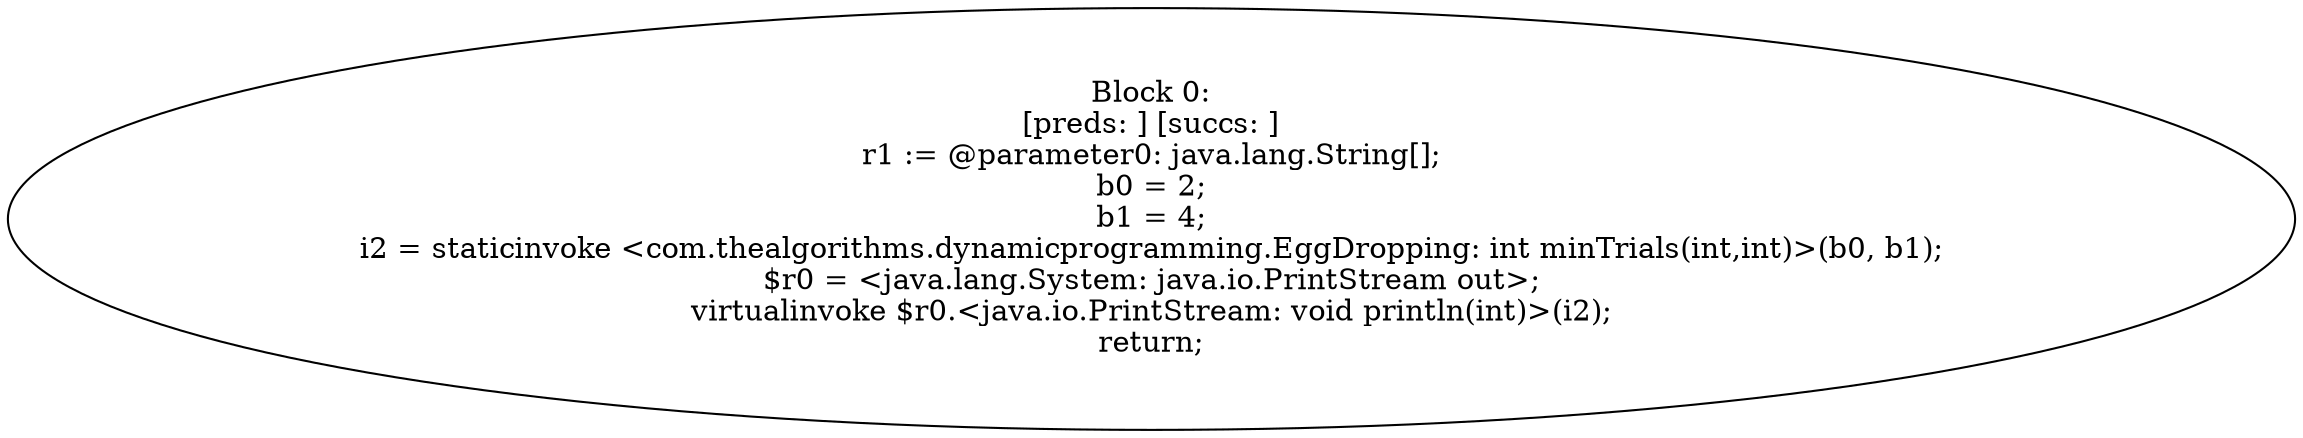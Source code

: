 digraph "unitGraph" {
    "Block 0:
[preds: ] [succs: ]
r1 := @parameter0: java.lang.String[];
b0 = 2;
b1 = 4;
i2 = staticinvoke <com.thealgorithms.dynamicprogramming.EggDropping: int minTrials(int,int)>(b0, b1);
$r0 = <java.lang.System: java.io.PrintStream out>;
virtualinvoke $r0.<java.io.PrintStream: void println(int)>(i2);
return;
"
}
